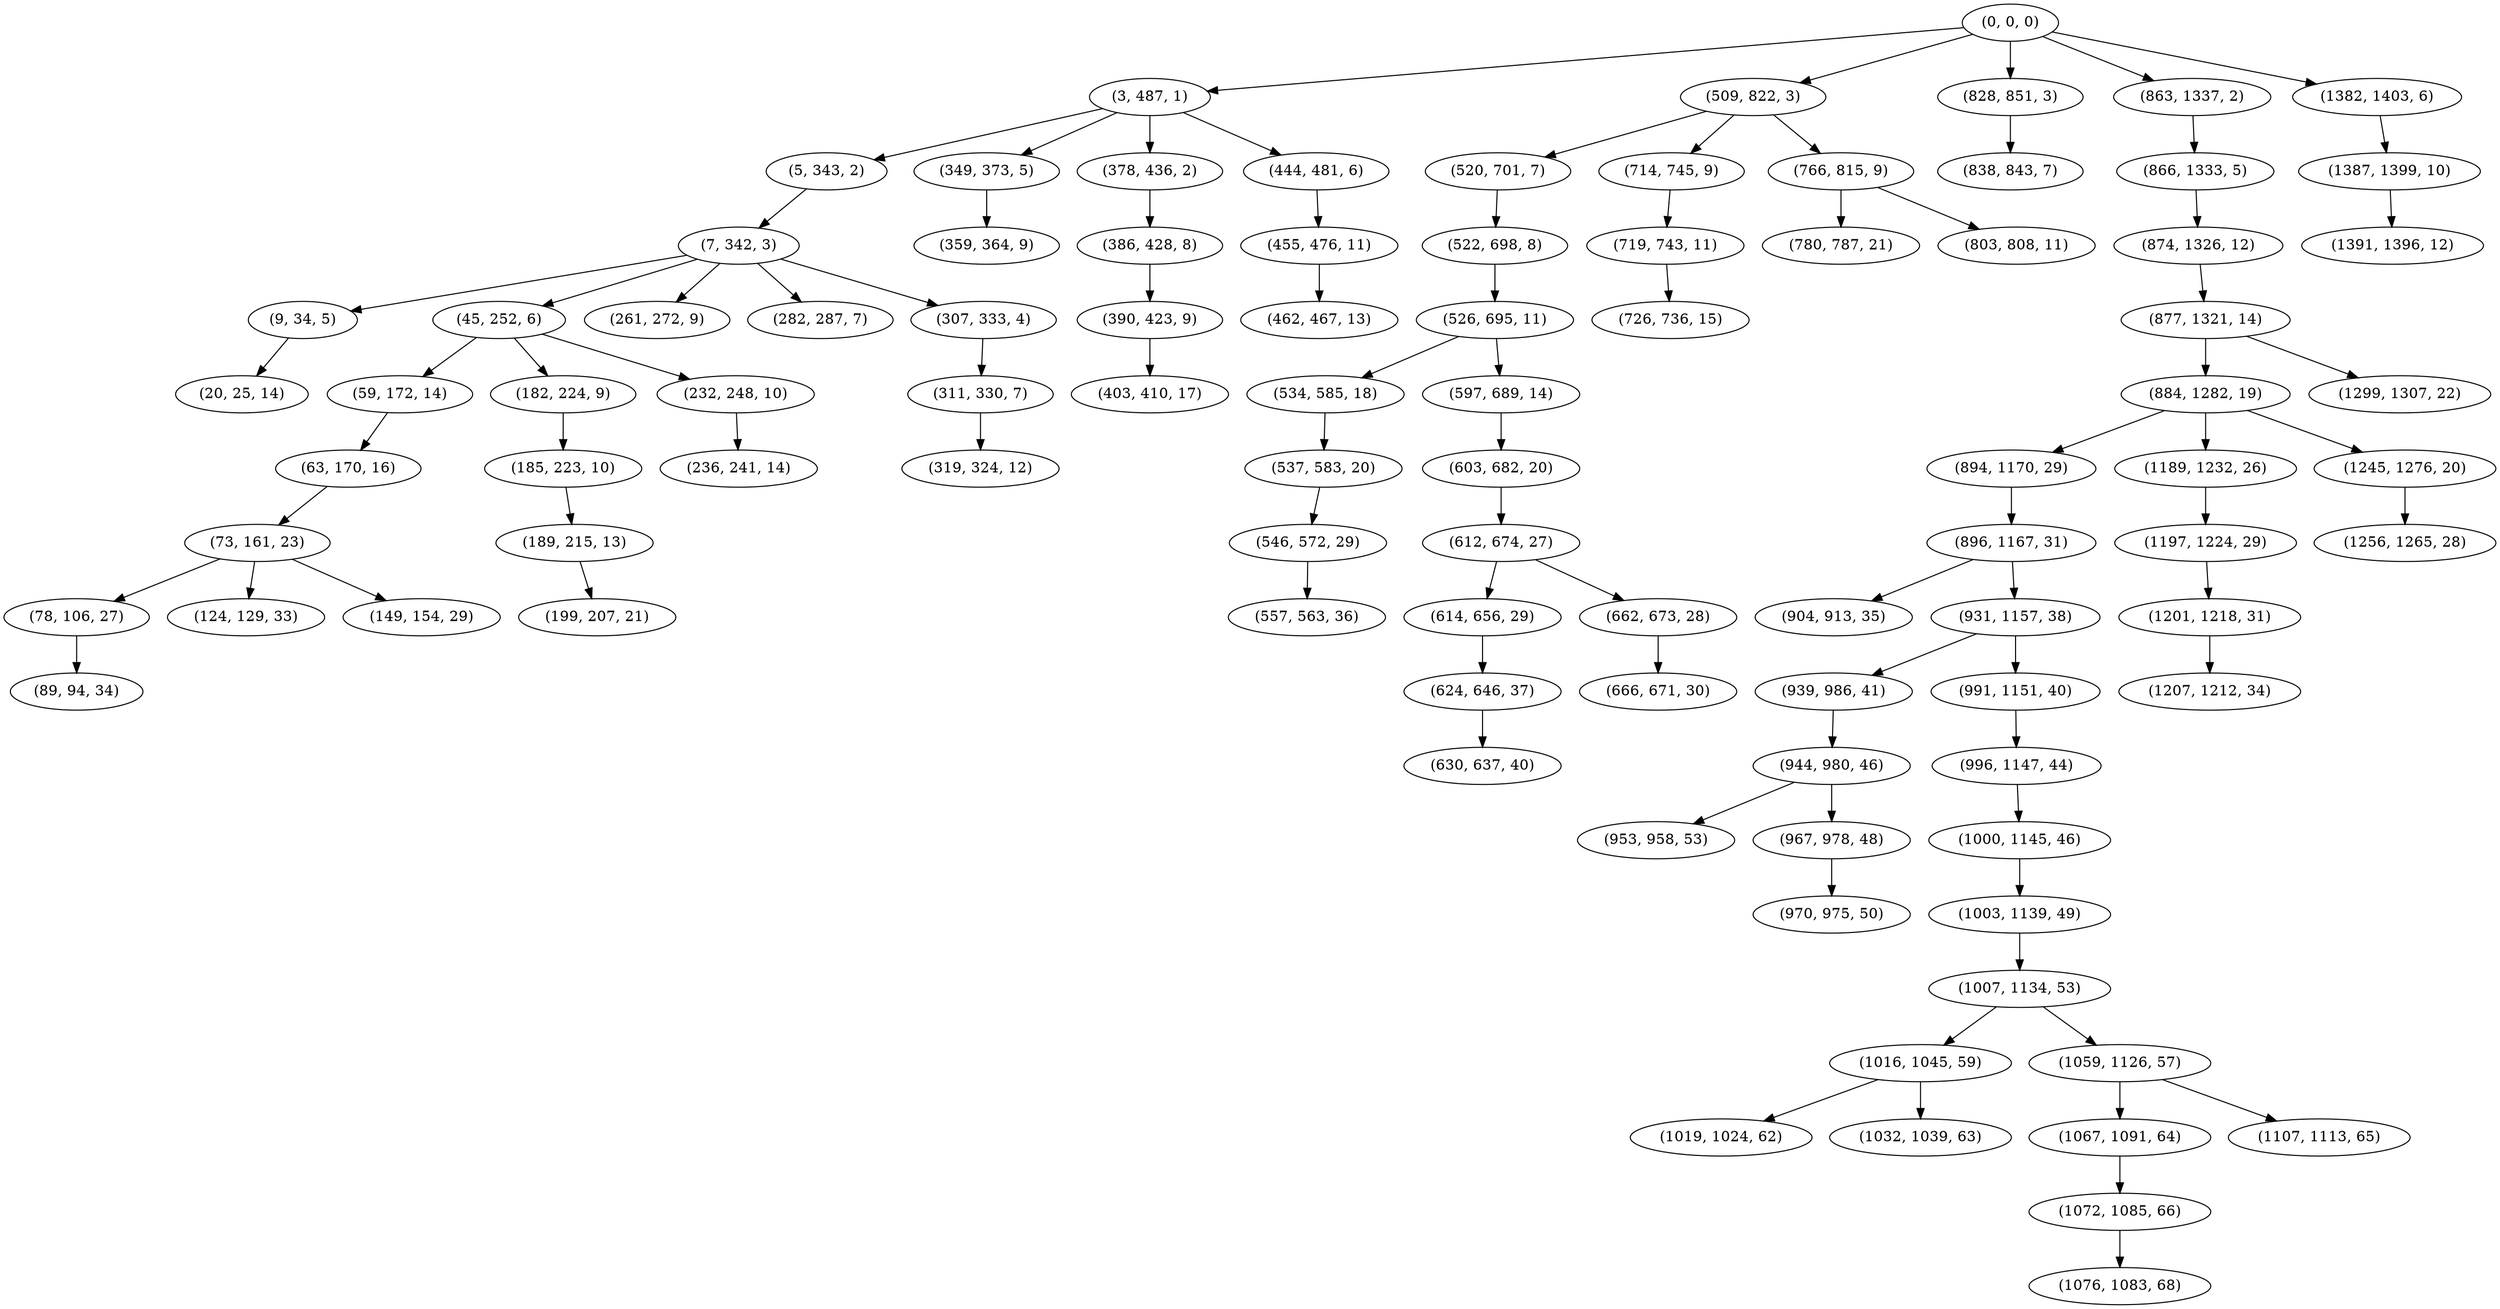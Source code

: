 digraph tree {
    "(0, 0, 0)";
    "(3, 487, 1)";
    "(5, 343, 2)";
    "(7, 342, 3)";
    "(9, 34, 5)";
    "(20, 25, 14)";
    "(45, 252, 6)";
    "(59, 172, 14)";
    "(63, 170, 16)";
    "(73, 161, 23)";
    "(78, 106, 27)";
    "(89, 94, 34)";
    "(124, 129, 33)";
    "(149, 154, 29)";
    "(182, 224, 9)";
    "(185, 223, 10)";
    "(189, 215, 13)";
    "(199, 207, 21)";
    "(232, 248, 10)";
    "(236, 241, 14)";
    "(261, 272, 9)";
    "(282, 287, 7)";
    "(307, 333, 4)";
    "(311, 330, 7)";
    "(319, 324, 12)";
    "(349, 373, 5)";
    "(359, 364, 9)";
    "(378, 436, 2)";
    "(386, 428, 8)";
    "(390, 423, 9)";
    "(403, 410, 17)";
    "(444, 481, 6)";
    "(455, 476, 11)";
    "(462, 467, 13)";
    "(509, 822, 3)";
    "(520, 701, 7)";
    "(522, 698, 8)";
    "(526, 695, 11)";
    "(534, 585, 18)";
    "(537, 583, 20)";
    "(546, 572, 29)";
    "(557, 563, 36)";
    "(597, 689, 14)";
    "(603, 682, 20)";
    "(612, 674, 27)";
    "(614, 656, 29)";
    "(624, 646, 37)";
    "(630, 637, 40)";
    "(662, 673, 28)";
    "(666, 671, 30)";
    "(714, 745, 9)";
    "(719, 743, 11)";
    "(726, 736, 15)";
    "(766, 815, 9)";
    "(780, 787, 21)";
    "(803, 808, 11)";
    "(828, 851, 3)";
    "(838, 843, 7)";
    "(863, 1337, 2)";
    "(866, 1333, 5)";
    "(874, 1326, 12)";
    "(877, 1321, 14)";
    "(884, 1282, 19)";
    "(894, 1170, 29)";
    "(896, 1167, 31)";
    "(904, 913, 35)";
    "(931, 1157, 38)";
    "(939, 986, 41)";
    "(944, 980, 46)";
    "(953, 958, 53)";
    "(967, 978, 48)";
    "(970, 975, 50)";
    "(991, 1151, 40)";
    "(996, 1147, 44)";
    "(1000, 1145, 46)";
    "(1003, 1139, 49)";
    "(1007, 1134, 53)";
    "(1016, 1045, 59)";
    "(1019, 1024, 62)";
    "(1032, 1039, 63)";
    "(1059, 1126, 57)";
    "(1067, 1091, 64)";
    "(1072, 1085, 66)";
    "(1076, 1083, 68)";
    "(1107, 1113, 65)";
    "(1189, 1232, 26)";
    "(1197, 1224, 29)";
    "(1201, 1218, 31)";
    "(1207, 1212, 34)";
    "(1245, 1276, 20)";
    "(1256, 1265, 28)";
    "(1299, 1307, 22)";
    "(1382, 1403, 6)";
    "(1387, 1399, 10)";
    "(1391, 1396, 12)";
    "(0, 0, 0)" -> "(3, 487, 1)";
    "(0, 0, 0)" -> "(509, 822, 3)";
    "(0, 0, 0)" -> "(828, 851, 3)";
    "(0, 0, 0)" -> "(863, 1337, 2)";
    "(0, 0, 0)" -> "(1382, 1403, 6)";
    "(3, 487, 1)" -> "(5, 343, 2)";
    "(3, 487, 1)" -> "(349, 373, 5)";
    "(3, 487, 1)" -> "(378, 436, 2)";
    "(3, 487, 1)" -> "(444, 481, 6)";
    "(5, 343, 2)" -> "(7, 342, 3)";
    "(7, 342, 3)" -> "(9, 34, 5)";
    "(7, 342, 3)" -> "(45, 252, 6)";
    "(7, 342, 3)" -> "(261, 272, 9)";
    "(7, 342, 3)" -> "(282, 287, 7)";
    "(7, 342, 3)" -> "(307, 333, 4)";
    "(9, 34, 5)" -> "(20, 25, 14)";
    "(45, 252, 6)" -> "(59, 172, 14)";
    "(45, 252, 6)" -> "(182, 224, 9)";
    "(45, 252, 6)" -> "(232, 248, 10)";
    "(59, 172, 14)" -> "(63, 170, 16)";
    "(63, 170, 16)" -> "(73, 161, 23)";
    "(73, 161, 23)" -> "(78, 106, 27)";
    "(73, 161, 23)" -> "(124, 129, 33)";
    "(73, 161, 23)" -> "(149, 154, 29)";
    "(78, 106, 27)" -> "(89, 94, 34)";
    "(182, 224, 9)" -> "(185, 223, 10)";
    "(185, 223, 10)" -> "(189, 215, 13)";
    "(189, 215, 13)" -> "(199, 207, 21)";
    "(232, 248, 10)" -> "(236, 241, 14)";
    "(307, 333, 4)" -> "(311, 330, 7)";
    "(311, 330, 7)" -> "(319, 324, 12)";
    "(349, 373, 5)" -> "(359, 364, 9)";
    "(378, 436, 2)" -> "(386, 428, 8)";
    "(386, 428, 8)" -> "(390, 423, 9)";
    "(390, 423, 9)" -> "(403, 410, 17)";
    "(444, 481, 6)" -> "(455, 476, 11)";
    "(455, 476, 11)" -> "(462, 467, 13)";
    "(509, 822, 3)" -> "(520, 701, 7)";
    "(509, 822, 3)" -> "(714, 745, 9)";
    "(509, 822, 3)" -> "(766, 815, 9)";
    "(520, 701, 7)" -> "(522, 698, 8)";
    "(522, 698, 8)" -> "(526, 695, 11)";
    "(526, 695, 11)" -> "(534, 585, 18)";
    "(526, 695, 11)" -> "(597, 689, 14)";
    "(534, 585, 18)" -> "(537, 583, 20)";
    "(537, 583, 20)" -> "(546, 572, 29)";
    "(546, 572, 29)" -> "(557, 563, 36)";
    "(597, 689, 14)" -> "(603, 682, 20)";
    "(603, 682, 20)" -> "(612, 674, 27)";
    "(612, 674, 27)" -> "(614, 656, 29)";
    "(612, 674, 27)" -> "(662, 673, 28)";
    "(614, 656, 29)" -> "(624, 646, 37)";
    "(624, 646, 37)" -> "(630, 637, 40)";
    "(662, 673, 28)" -> "(666, 671, 30)";
    "(714, 745, 9)" -> "(719, 743, 11)";
    "(719, 743, 11)" -> "(726, 736, 15)";
    "(766, 815, 9)" -> "(780, 787, 21)";
    "(766, 815, 9)" -> "(803, 808, 11)";
    "(828, 851, 3)" -> "(838, 843, 7)";
    "(863, 1337, 2)" -> "(866, 1333, 5)";
    "(866, 1333, 5)" -> "(874, 1326, 12)";
    "(874, 1326, 12)" -> "(877, 1321, 14)";
    "(877, 1321, 14)" -> "(884, 1282, 19)";
    "(877, 1321, 14)" -> "(1299, 1307, 22)";
    "(884, 1282, 19)" -> "(894, 1170, 29)";
    "(884, 1282, 19)" -> "(1189, 1232, 26)";
    "(884, 1282, 19)" -> "(1245, 1276, 20)";
    "(894, 1170, 29)" -> "(896, 1167, 31)";
    "(896, 1167, 31)" -> "(904, 913, 35)";
    "(896, 1167, 31)" -> "(931, 1157, 38)";
    "(931, 1157, 38)" -> "(939, 986, 41)";
    "(931, 1157, 38)" -> "(991, 1151, 40)";
    "(939, 986, 41)" -> "(944, 980, 46)";
    "(944, 980, 46)" -> "(953, 958, 53)";
    "(944, 980, 46)" -> "(967, 978, 48)";
    "(967, 978, 48)" -> "(970, 975, 50)";
    "(991, 1151, 40)" -> "(996, 1147, 44)";
    "(996, 1147, 44)" -> "(1000, 1145, 46)";
    "(1000, 1145, 46)" -> "(1003, 1139, 49)";
    "(1003, 1139, 49)" -> "(1007, 1134, 53)";
    "(1007, 1134, 53)" -> "(1016, 1045, 59)";
    "(1007, 1134, 53)" -> "(1059, 1126, 57)";
    "(1016, 1045, 59)" -> "(1019, 1024, 62)";
    "(1016, 1045, 59)" -> "(1032, 1039, 63)";
    "(1059, 1126, 57)" -> "(1067, 1091, 64)";
    "(1059, 1126, 57)" -> "(1107, 1113, 65)";
    "(1067, 1091, 64)" -> "(1072, 1085, 66)";
    "(1072, 1085, 66)" -> "(1076, 1083, 68)";
    "(1189, 1232, 26)" -> "(1197, 1224, 29)";
    "(1197, 1224, 29)" -> "(1201, 1218, 31)";
    "(1201, 1218, 31)" -> "(1207, 1212, 34)";
    "(1245, 1276, 20)" -> "(1256, 1265, 28)";
    "(1382, 1403, 6)" -> "(1387, 1399, 10)";
    "(1387, 1399, 10)" -> "(1391, 1396, 12)";
}
